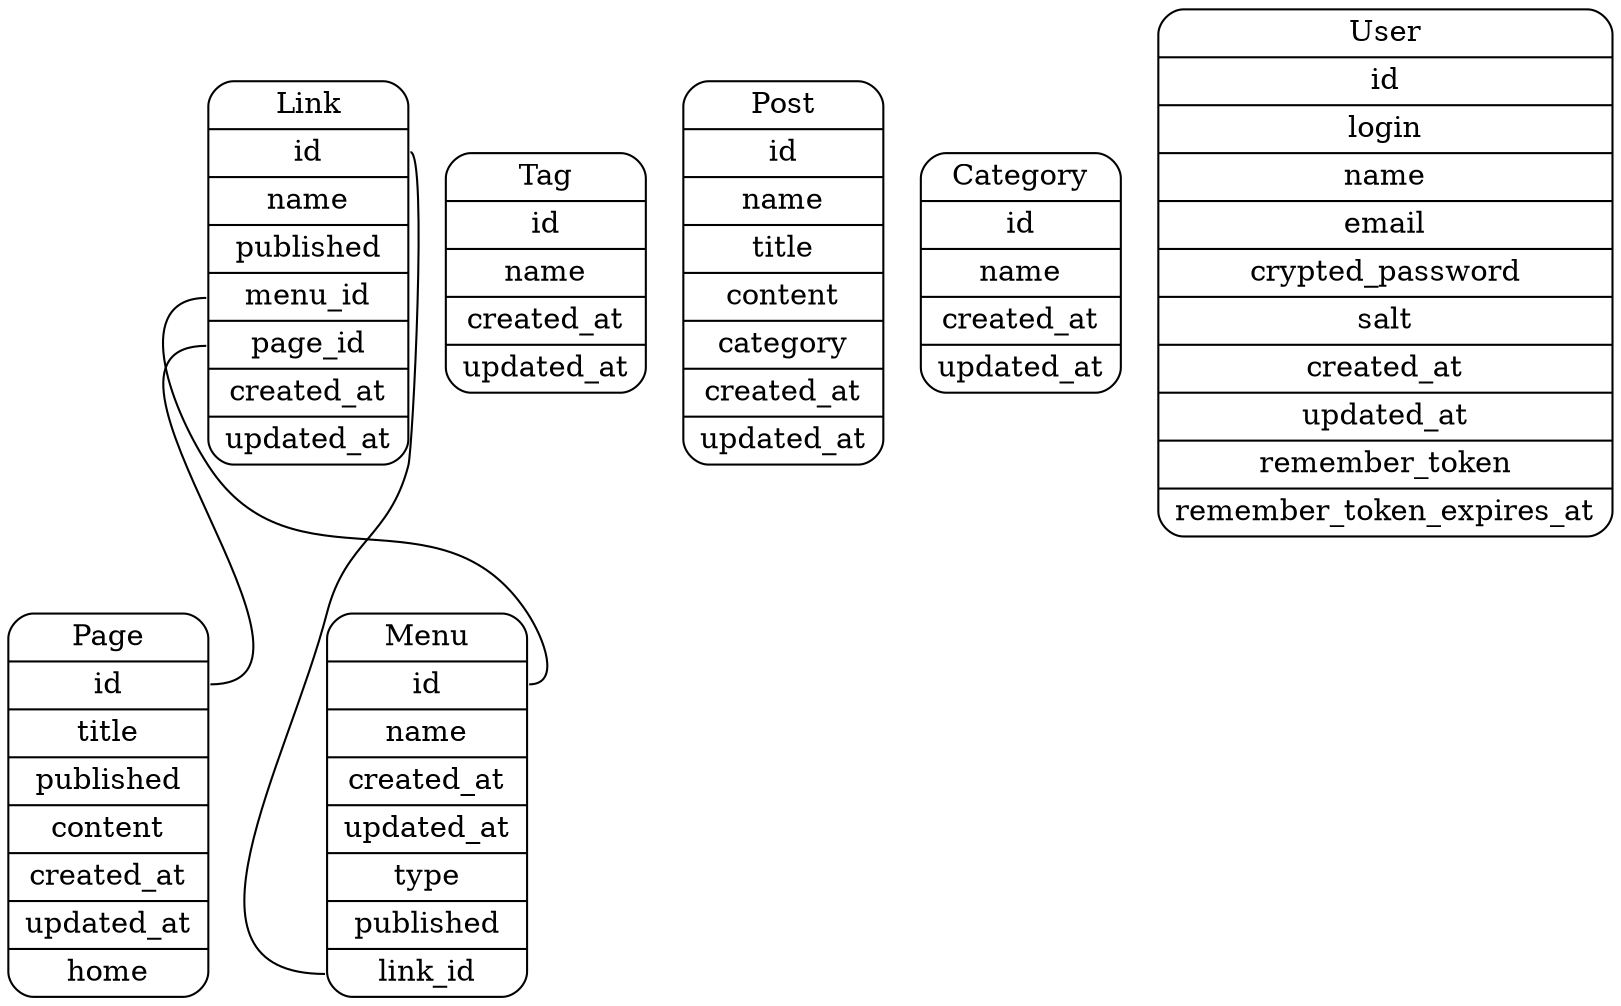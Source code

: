 graph G {
node [shape=Mrecord];Page [label="{Page|<id> id|<title> title|<published> published|<content> content|<created_at> created_at|<updated_at> updated_at|<home> home}"];
Menu [label="{Menu|<id> id|<name> name|<created_at> created_at|<updated_at> updated_at|<type> type|<published> published|<link_id> link_id}"];
Tag [label="{Tag|<id> id|<name> name|<created_at> created_at|<updated_at> updated_at}"];
Post [label="{Post|<id> id|<name> name|<title> title|<content> content|<category> category|<created_at> created_at|<updated_at> updated_at}"];
Link [label="{Link|<id> id|<name> name|<published> published|<menu_id> menu_id|<page_id> page_id|<created_at> created_at|<updated_at> updated_at}"];
Category [label="{Category|<id> id|<name> name|<created_at> created_at|<updated_at> updated_at}"];
User [label="{User|<id> id|<login> login|<name> name|<email> email|<crypted_password> crypted_password|<salt> salt|<created_at> created_at|<updated_at> updated_at|<remember_token> remember_token|<remember_token_expires_at> remember_token_expires_at}"];
Menu:link_id:w -- Link:id:e;
Link:page_id:w -- Page:id:e;
Link:menu_id:w -- Menu:id:e;
}